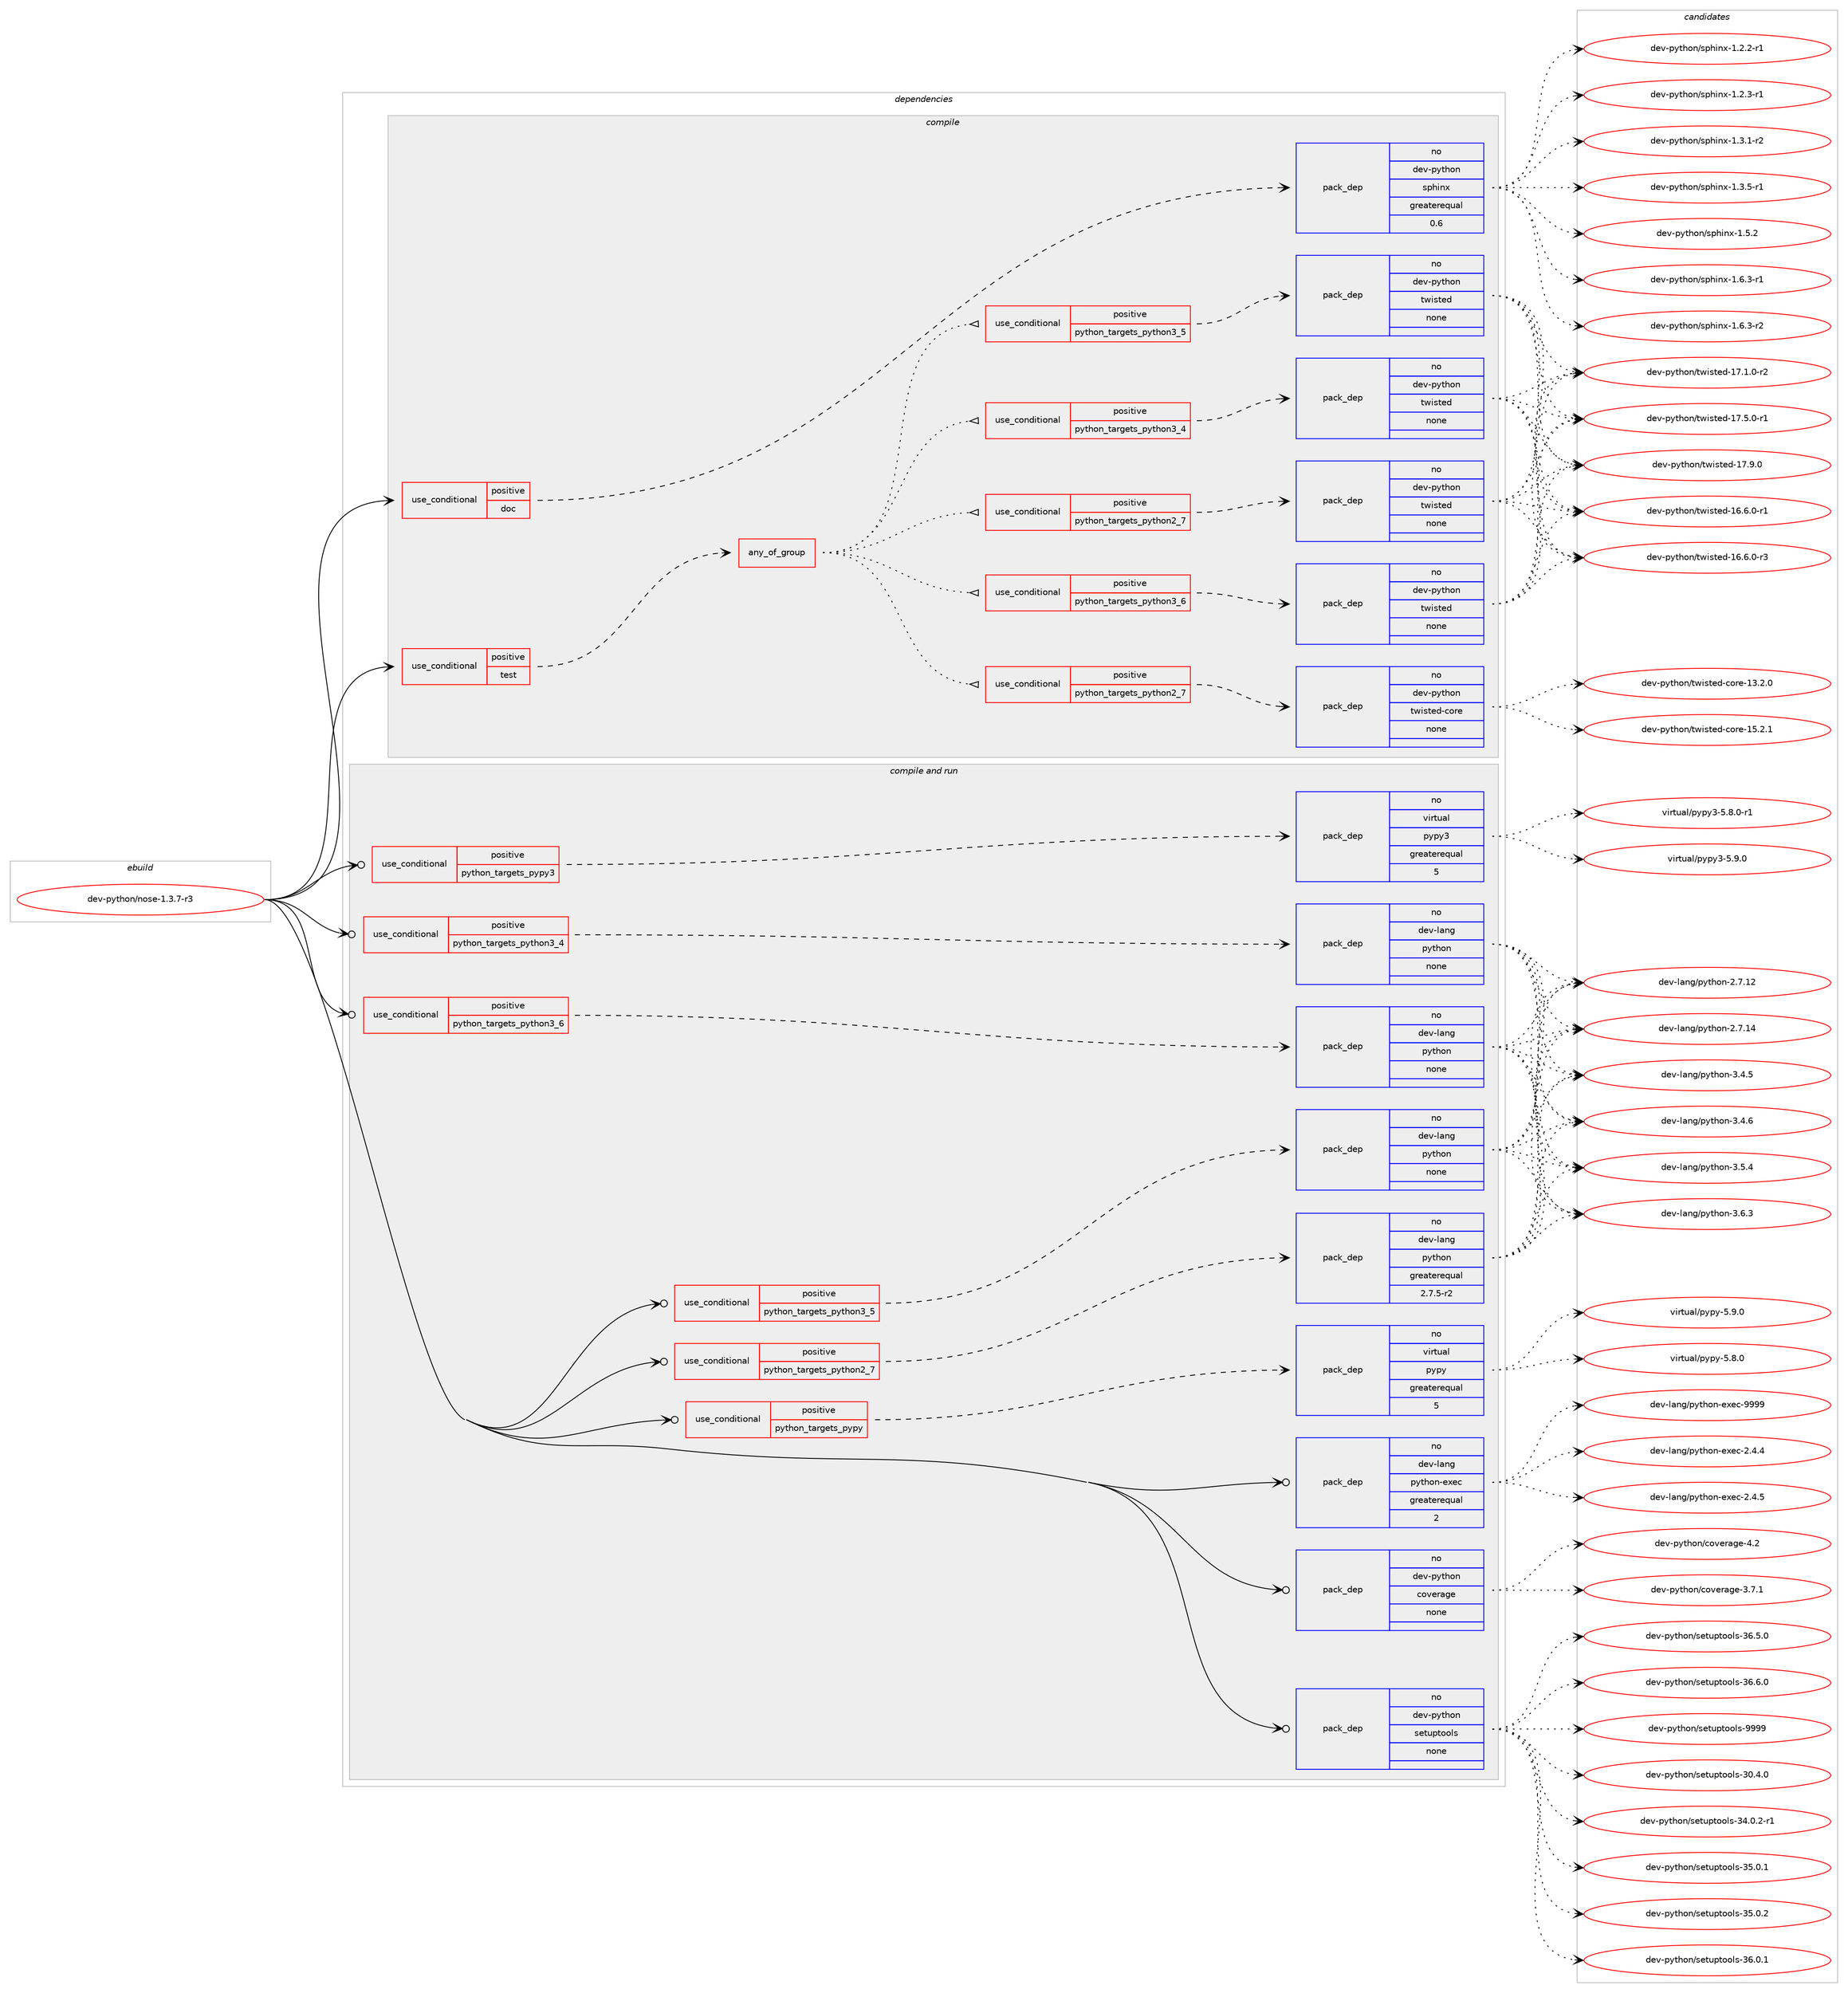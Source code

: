 digraph prolog {

# *************
# Graph options
# *************

newrank=true;
concentrate=true;
compound=true;
graph [rankdir=LR,fontname=Helvetica,fontsize=10,ranksep=1.5];#, ranksep=2.5, nodesep=0.2];
edge  [arrowhead=vee];
node  [fontname=Helvetica,fontsize=10];

# **********
# The ebuild
# **********

subgraph cluster_leftcol {
color=gray;
rank=same;
label=<<i>ebuild</i>>;
id [label="dev-python/nose-1.3.7-r3", color=red, width=4, href="../dev-python/nose-1.3.7-r3.svg"];
}

# ****************
# The dependencies
# ****************

subgraph cluster_midcol {
color=gray;
label=<<i>dependencies</i>>;
subgraph cluster_compile {
fillcolor="#eeeeee";
style=filled;
label=<<i>compile</i>>;
subgraph cond36101 {
dependency168156 [label=<<TABLE BORDER="0" CELLBORDER="1" CELLSPACING="0" CELLPADDING="4"><TR><TD ROWSPAN="3" CELLPADDING="10">use_conditional</TD></TR><TR><TD>positive</TD></TR><TR><TD>doc</TD></TR></TABLE>>, shape=none, color=red];
subgraph pack128196 {
dependency168157 [label=<<TABLE BORDER="0" CELLBORDER="1" CELLSPACING="0" CELLPADDING="4" WIDTH="220"><TR><TD ROWSPAN="6" CELLPADDING="30">pack_dep</TD></TR><TR><TD WIDTH="110">no</TD></TR><TR><TD>dev-python</TD></TR><TR><TD>sphinx</TD></TR><TR><TD>greaterequal</TD></TR><TR><TD>0.6</TD></TR></TABLE>>, shape=none, color=blue];
}
dependency168156:e -> dependency168157:w [weight=20,style="dashed",arrowhead="vee"];
}
id:e -> dependency168156:w [weight=20,style="solid",arrowhead="vee"];
subgraph cond36102 {
dependency168158 [label=<<TABLE BORDER="0" CELLBORDER="1" CELLSPACING="0" CELLPADDING="4"><TR><TD ROWSPAN="3" CELLPADDING="10">use_conditional</TD></TR><TR><TD>positive</TD></TR><TR><TD>test</TD></TR></TABLE>>, shape=none, color=red];
subgraph any3814 {
dependency168159 [label=<<TABLE BORDER="0" CELLBORDER="1" CELLSPACING="0" CELLPADDING="4"><TR><TD CELLPADDING="10">any_of_group</TD></TR></TABLE>>, shape=none, color=red];subgraph cond36103 {
dependency168160 [label=<<TABLE BORDER="0" CELLBORDER="1" CELLSPACING="0" CELLPADDING="4"><TR><TD ROWSPAN="3" CELLPADDING="10">use_conditional</TD></TR><TR><TD>positive</TD></TR><TR><TD>python_targets_python2_7</TD></TR></TABLE>>, shape=none, color=red];
subgraph pack128197 {
dependency168161 [label=<<TABLE BORDER="0" CELLBORDER="1" CELLSPACING="0" CELLPADDING="4" WIDTH="220"><TR><TD ROWSPAN="6" CELLPADDING="30">pack_dep</TD></TR><TR><TD WIDTH="110">no</TD></TR><TR><TD>dev-python</TD></TR><TR><TD>twisted</TD></TR><TR><TD>none</TD></TR><TR><TD></TD></TR></TABLE>>, shape=none, color=blue];
}
dependency168160:e -> dependency168161:w [weight=20,style="dashed",arrowhead="vee"];
}
dependency168159:e -> dependency168160:w [weight=20,style="dotted",arrowhead="oinv"];
subgraph cond36104 {
dependency168162 [label=<<TABLE BORDER="0" CELLBORDER="1" CELLSPACING="0" CELLPADDING="4"><TR><TD ROWSPAN="3" CELLPADDING="10">use_conditional</TD></TR><TR><TD>positive</TD></TR><TR><TD>python_targets_python3_4</TD></TR></TABLE>>, shape=none, color=red];
subgraph pack128198 {
dependency168163 [label=<<TABLE BORDER="0" CELLBORDER="1" CELLSPACING="0" CELLPADDING="4" WIDTH="220"><TR><TD ROWSPAN="6" CELLPADDING="30">pack_dep</TD></TR><TR><TD WIDTH="110">no</TD></TR><TR><TD>dev-python</TD></TR><TR><TD>twisted</TD></TR><TR><TD>none</TD></TR><TR><TD></TD></TR></TABLE>>, shape=none, color=blue];
}
dependency168162:e -> dependency168163:w [weight=20,style="dashed",arrowhead="vee"];
}
dependency168159:e -> dependency168162:w [weight=20,style="dotted",arrowhead="oinv"];
subgraph cond36105 {
dependency168164 [label=<<TABLE BORDER="0" CELLBORDER="1" CELLSPACING="0" CELLPADDING="4"><TR><TD ROWSPAN="3" CELLPADDING="10">use_conditional</TD></TR><TR><TD>positive</TD></TR><TR><TD>python_targets_python3_5</TD></TR></TABLE>>, shape=none, color=red];
subgraph pack128199 {
dependency168165 [label=<<TABLE BORDER="0" CELLBORDER="1" CELLSPACING="0" CELLPADDING="4" WIDTH="220"><TR><TD ROWSPAN="6" CELLPADDING="30">pack_dep</TD></TR><TR><TD WIDTH="110">no</TD></TR><TR><TD>dev-python</TD></TR><TR><TD>twisted</TD></TR><TR><TD>none</TD></TR><TR><TD></TD></TR></TABLE>>, shape=none, color=blue];
}
dependency168164:e -> dependency168165:w [weight=20,style="dashed",arrowhead="vee"];
}
dependency168159:e -> dependency168164:w [weight=20,style="dotted",arrowhead="oinv"];
subgraph cond36106 {
dependency168166 [label=<<TABLE BORDER="0" CELLBORDER="1" CELLSPACING="0" CELLPADDING="4"><TR><TD ROWSPAN="3" CELLPADDING="10">use_conditional</TD></TR><TR><TD>positive</TD></TR><TR><TD>python_targets_python3_6</TD></TR></TABLE>>, shape=none, color=red];
subgraph pack128200 {
dependency168167 [label=<<TABLE BORDER="0" CELLBORDER="1" CELLSPACING="0" CELLPADDING="4" WIDTH="220"><TR><TD ROWSPAN="6" CELLPADDING="30">pack_dep</TD></TR><TR><TD WIDTH="110">no</TD></TR><TR><TD>dev-python</TD></TR><TR><TD>twisted</TD></TR><TR><TD>none</TD></TR><TR><TD></TD></TR></TABLE>>, shape=none, color=blue];
}
dependency168166:e -> dependency168167:w [weight=20,style="dashed",arrowhead="vee"];
}
dependency168159:e -> dependency168166:w [weight=20,style="dotted",arrowhead="oinv"];
subgraph cond36107 {
dependency168168 [label=<<TABLE BORDER="0" CELLBORDER="1" CELLSPACING="0" CELLPADDING="4"><TR><TD ROWSPAN="3" CELLPADDING="10">use_conditional</TD></TR><TR><TD>positive</TD></TR><TR><TD>python_targets_python2_7</TD></TR></TABLE>>, shape=none, color=red];
subgraph pack128201 {
dependency168169 [label=<<TABLE BORDER="0" CELLBORDER="1" CELLSPACING="0" CELLPADDING="4" WIDTH="220"><TR><TD ROWSPAN="6" CELLPADDING="30">pack_dep</TD></TR><TR><TD WIDTH="110">no</TD></TR><TR><TD>dev-python</TD></TR><TR><TD>twisted-core</TD></TR><TR><TD>none</TD></TR><TR><TD></TD></TR></TABLE>>, shape=none, color=blue];
}
dependency168168:e -> dependency168169:w [weight=20,style="dashed",arrowhead="vee"];
}
dependency168159:e -> dependency168168:w [weight=20,style="dotted",arrowhead="oinv"];
}
dependency168158:e -> dependency168159:w [weight=20,style="dashed",arrowhead="vee"];
}
id:e -> dependency168158:w [weight=20,style="solid",arrowhead="vee"];
}
subgraph cluster_compileandrun {
fillcolor="#eeeeee";
style=filled;
label=<<i>compile and run</i>>;
subgraph cond36108 {
dependency168170 [label=<<TABLE BORDER="0" CELLBORDER="1" CELLSPACING="0" CELLPADDING="4"><TR><TD ROWSPAN="3" CELLPADDING="10">use_conditional</TD></TR><TR><TD>positive</TD></TR><TR><TD>python_targets_pypy</TD></TR></TABLE>>, shape=none, color=red];
subgraph pack128202 {
dependency168171 [label=<<TABLE BORDER="0" CELLBORDER="1" CELLSPACING="0" CELLPADDING="4" WIDTH="220"><TR><TD ROWSPAN="6" CELLPADDING="30">pack_dep</TD></TR><TR><TD WIDTH="110">no</TD></TR><TR><TD>virtual</TD></TR><TR><TD>pypy</TD></TR><TR><TD>greaterequal</TD></TR><TR><TD>5</TD></TR></TABLE>>, shape=none, color=blue];
}
dependency168170:e -> dependency168171:w [weight=20,style="dashed",arrowhead="vee"];
}
id:e -> dependency168170:w [weight=20,style="solid",arrowhead="odotvee"];
subgraph cond36109 {
dependency168172 [label=<<TABLE BORDER="0" CELLBORDER="1" CELLSPACING="0" CELLPADDING="4"><TR><TD ROWSPAN="3" CELLPADDING="10">use_conditional</TD></TR><TR><TD>positive</TD></TR><TR><TD>python_targets_pypy3</TD></TR></TABLE>>, shape=none, color=red];
subgraph pack128203 {
dependency168173 [label=<<TABLE BORDER="0" CELLBORDER="1" CELLSPACING="0" CELLPADDING="4" WIDTH="220"><TR><TD ROWSPAN="6" CELLPADDING="30">pack_dep</TD></TR><TR><TD WIDTH="110">no</TD></TR><TR><TD>virtual</TD></TR><TR><TD>pypy3</TD></TR><TR><TD>greaterequal</TD></TR><TR><TD>5</TD></TR></TABLE>>, shape=none, color=blue];
}
dependency168172:e -> dependency168173:w [weight=20,style="dashed",arrowhead="vee"];
}
id:e -> dependency168172:w [weight=20,style="solid",arrowhead="odotvee"];
subgraph cond36110 {
dependency168174 [label=<<TABLE BORDER="0" CELLBORDER="1" CELLSPACING="0" CELLPADDING="4"><TR><TD ROWSPAN="3" CELLPADDING="10">use_conditional</TD></TR><TR><TD>positive</TD></TR><TR><TD>python_targets_python2_7</TD></TR></TABLE>>, shape=none, color=red];
subgraph pack128204 {
dependency168175 [label=<<TABLE BORDER="0" CELLBORDER="1" CELLSPACING="0" CELLPADDING="4" WIDTH="220"><TR><TD ROWSPAN="6" CELLPADDING="30">pack_dep</TD></TR><TR><TD WIDTH="110">no</TD></TR><TR><TD>dev-lang</TD></TR><TR><TD>python</TD></TR><TR><TD>greaterequal</TD></TR><TR><TD>2.7.5-r2</TD></TR></TABLE>>, shape=none, color=blue];
}
dependency168174:e -> dependency168175:w [weight=20,style="dashed",arrowhead="vee"];
}
id:e -> dependency168174:w [weight=20,style="solid",arrowhead="odotvee"];
subgraph cond36111 {
dependency168176 [label=<<TABLE BORDER="0" CELLBORDER="1" CELLSPACING="0" CELLPADDING="4"><TR><TD ROWSPAN="3" CELLPADDING="10">use_conditional</TD></TR><TR><TD>positive</TD></TR><TR><TD>python_targets_python3_4</TD></TR></TABLE>>, shape=none, color=red];
subgraph pack128205 {
dependency168177 [label=<<TABLE BORDER="0" CELLBORDER="1" CELLSPACING="0" CELLPADDING="4" WIDTH="220"><TR><TD ROWSPAN="6" CELLPADDING="30">pack_dep</TD></TR><TR><TD WIDTH="110">no</TD></TR><TR><TD>dev-lang</TD></TR><TR><TD>python</TD></TR><TR><TD>none</TD></TR><TR><TD></TD></TR></TABLE>>, shape=none, color=blue];
}
dependency168176:e -> dependency168177:w [weight=20,style="dashed",arrowhead="vee"];
}
id:e -> dependency168176:w [weight=20,style="solid",arrowhead="odotvee"];
subgraph cond36112 {
dependency168178 [label=<<TABLE BORDER="0" CELLBORDER="1" CELLSPACING="0" CELLPADDING="4"><TR><TD ROWSPAN="3" CELLPADDING="10">use_conditional</TD></TR><TR><TD>positive</TD></TR><TR><TD>python_targets_python3_5</TD></TR></TABLE>>, shape=none, color=red];
subgraph pack128206 {
dependency168179 [label=<<TABLE BORDER="0" CELLBORDER="1" CELLSPACING="0" CELLPADDING="4" WIDTH="220"><TR><TD ROWSPAN="6" CELLPADDING="30">pack_dep</TD></TR><TR><TD WIDTH="110">no</TD></TR><TR><TD>dev-lang</TD></TR><TR><TD>python</TD></TR><TR><TD>none</TD></TR><TR><TD></TD></TR></TABLE>>, shape=none, color=blue];
}
dependency168178:e -> dependency168179:w [weight=20,style="dashed",arrowhead="vee"];
}
id:e -> dependency168178:w [weight=20,style="solid",arrowhead="odotvee"];
subgraph cond36113 {
dependency168180 [label=<<TABLE BORDER="0" CELLBORDER="1" CELLSPACING="0" CELLPADDING="4"><TR><TD ROWSPAN="3" CELLPADDING="10">use_conditional</TD></TR><TR><TD>positive</TD></TR><TR><TD>python_targets_python3_6</TD></TR></TABLE>>, shape=none, color=red];
subgraph pack128207 {
dependency168181 [label=<<TABLE BORDER="0" CELLBORDER="1" CELLSPACING="0" CELLPADDING="4" WIDTH="220"><TR><TD ROWSPAN="6" CELLPADDING="30">pack_dep</TD></TR><TR><TD WIDTH="110">no</TD></TR><TR><TD>dev-lang</TD></TR><TR><TD>python</TD></TR><TR><TD>none</TD></TR><TR><TD></TD></TR></TABLE>>, shape=none, color=blue];
}
dependency168180:e -> dependency168181:w [weight=20,style="dashed",arrowhead="vee"];
}
id:e -> dependency168180:w [weight=20,style="solid",arrowhead="odotvee"];
subgraph pack128208 {
dependency168182 [label=<<TABLE BORDER="0" CELLBORDER="1" CELLSPACING="0" CELLPADDING="4" WIDTH="220"><TR><TD ROWSPAN="6" CELLPADDING="30">pack_dep</TD></TR><TR><TD WIDTH="110">no</TD></TR><TR><TD>dev-lang</TD></TR><TR><TD>python-exec</TD></TR><TR><TD>greaterequal</TD></TR><TR><TD>2</TD></TR></TABLE>>, shape=none, color=blue];
}
id:e -> dependency168182:w [weight=20,style="solid",arrowhead="odotvee"];
subgraph pack128209 {
dependency168183 [label=<<TABLE BORDER="0" CELLBORDER="1" CELLSPACING="0" CELLPADDING="4" WIDTH="220"><TR><TD ROWSPAN="6" CELLPADDING="30">pack_dep</TD></TR><TR><TD WIDTH="110">no</TD></TR><TR><TD>dev-python</TD></TR><TR><TD>coverage</TD></TR><TR><TD>none</TD></TR><TR><TD></TD></TR></TABLE>>, shape=none, color=blue];
}
id:e -> dependency168183:w [weight=20,style="solid",arrowhead="odotvee"];
subgraph pack128210 {
dependency168184 [label=<<TABLE BORDER="0" CELLBORDER="1" CELLSPACING="0" CELLPADDING="4" WIDTH="220"><TR><TD ROWSPAN="6" CELLPADDING="30">pack_dep</TD></TR><TR><TD WIDTH="110">no</TD></TR><TR><TD>dev-python</TD></TR><TR><TD>setuptools</TD></TR><TR><TD>none</TD></TR><TR><TD></TD></TR></TABLE>>, shape=none, color=blue];
}
id:e -> dependency168184:w [weight=20,style="solid",arrowhead="odotvee"];
}
subgraph cluster_run {
fillcolor="#eeeeee";
style=filled;
label=<<i>run</i>>;
}
}

# **************
# The candidates
# **************

subgraph cluster_choices {
rank=same;
color=gray;
label=<<i>candidates</i>>;

subgraph choice128196 {
color=black;
nodesep=1;
choice10010111845112121116104111110471151121041051101204549465046504511449 [label="dev-python/sphinx-1.2.2-r1", color=red, width=4,href="../dev-python/sphinx-1.2.2-r1.svg"];
choice10010111845112121116104111110471151121041051101204549465046514511449 [label="dev-python/sphinx-1.2.3-r1", color=red, width=4,href="../dev-python/sphinx-1.2.3-r1.svg"];
choice10010111845112121116104111110471151121041051101204549465146494511450 [label="dev-python/sphinx-1.3.1-r2", color=red, width=4,href="../dev-python/sphinx-1.3.1-r2.svg"];
choice10010111845112121116104111110471151121041051101204549465146534511449 [label="dev-python/sphinx-1.3.5-r1", color=red, width=4,href="../dev-python/sphinx-1.3.5-r1.svg"];
choice1001011184511212111610411111047115112104105110120454946534650 [label="dev-python/sphinx-1.5.2", color=red, width=4,href="../dev-python/sphinx-1.5.2.svg"];
choice10010111845112121116104111110471151121041051101204549465446514511449 [label="dev-python/sphinx-1.6.3-r1", color=red, width=4,href="../dev-python/sphinx-1.6.3-r1.svg"];
choice10010111845112121116104111110471151121041051101204549465446514511450 [label="dev-python/sphinx-1.6.3-r2", color=red, width=4,href="../dev-python/sphinx-1.6.3-r2.svg"];
dependency168157:e -> choice10010111845112121116104111110471151121041051101204549465046504511449:w [style=dotted,weight="100"];
dependency168157:e -> choice10010111845112121116104111110471151121041051101204549465046514511449:w [style=dotted,weight="100"];
dependency168157:e -> choice10010111845112121116104111110471151121041051101204549465146494511450:w [style=dotted,weight="100"];
dependency168157:e -> choice10010111845112121116104111110471151121041051101204549465146534511449:w [style=dotted,weight="100"];
dependency168157:e -> choice1001011184511212111610411111047115112104105110120454946534650:w [style=dotted,weight="100"];
dependency168157:e -> choice10010111845112121116104111110471151121041051101204549465446514511449:w [style=dotted,weight="100"];
dependency168157:e -> choice10010111845112121116104111110471151121041051101204549465446514511450:w [style=dotted,weight="100"];
}
subgraph choice128197 {
color=black;
nodesep=1;
choice1001011184511212111610411111047116119105115116101100454954465446484511449 [label="dev-python/twisted-16.6.0-r1", color=red, width=4,href="../dev-python/twisted-16.6.0-r1.svg"];
choice1001011184511212111610411111047116119105115116101100454954465446484511451 [label="dev-python/twisted-16.6.0-r3", color=red, width=4,href="../dev-python/twisted-16.6.0-r3.svg"];
choice1001011184511212111610411111047116119105115116101100454955464946484511450 [label="dev-python/twisted-17.1.0-r2", color=red, width=4,href="../dev-python/twisted-17.1.0-r2.svg"];
choice1001011184511212111610411111047116119105115116101100454955465346484511449 [label="dev-python/twisted-17.5.0-r1", color=red, width=4,href="../dev-python/twisted-17.5.0-r1.svg"];
choice100101118451121211161041111104711611910511511610110045495546574648 [label="dev-python/twisted-17.9.0", color=red, width=4,href="../dev-python/twisted-17.9.0.svg"];
dependency168161:e -> choice1001011184511212111610411111047116119105115116101100454954465446484511449:w [style=dotted,weight="100"];
dependency168161:e -> choice1001011184511212111610411111047116119105115116101100454954465446484511451:w [style=dotted,weight="100"];
dependency168161:e -> choice1001011184511212111610411111047116119105115116101100454955464946484511450:w [style=dotted,weight="100"];
dependency168161:e -> choice1001011184511212111610411111047116119105115116101100454955465346484511449:w [style=dotted,weight="100"];
dependency168161:e -> choice100101118451121211161041111104711611910511511610110045495546574648:w [style=dotted,weight="100"];
}
subgraph choice128198 {
color=black;
nodesep=1;
choice1001011184511212111610411111047116119105115116101100454954465446484511449 [label="dev-python/twisted-16.6.0-r1", color=red, width=4,href="../dev-python/twisted-16.6.0-r1.svg"];
choice1001011184511212111610411111047116119105115116101100454954465446484511451 [label="dev-python/twisted-16.6.0-r3", color=red, width=4,href="../dev-python/twisted-16.6.0-r3.svg"];
choice1001011184511212111610411111047116119105115116101100454955464946484511450 [label="dev-python/twisted-17.1.0-r2", color=red, width=4,href="../dev-python/twisted-17.1.0-r2.svg"];
choice1001011184511212111610411111047116119105115116101100454955465346484511449 [label="dev-python/twisted-17.5.0-r1", color=red, width=4,href="../dev-python/twisted-17.5.0-r1.svg"];
choice100101118451121211161041111104711611910511511610110045495546574648 [label="dev-python/twisted-17.9.0", color=red, width=4,href="../dev-python/twisted-17.9.0.svg"];
dependency168163:e -> choice1001011184511212111610411111047116119105115116101100454954465446484511449:w [style=dotted,weight="100"];
dependency168163:e -> choice1001011184511212111610411111047116119105115116101100454954465446484511451:w [style=dotted,weight="100"];
dependency168163:e -> choice1001011184511212111610411111047116119105115116101100454955464946484511450:w [style=dotted,weight="100"];
dependency168163:e -> choice1001011184511212111610411111047116119105115116101100454955465346484511449:w [style=dotted,weight="100"];
dependency168163:e -> choice100101118451121211161041111104711611910511511610110045495546574648:w [style=dotted,weight="100"];
}
subgraph choice128199 {
color=black;
nodesep=1;
choice1001011184511212111610411111047116119105115116101100454954465446484511449 [label="dev-python/twisted-16.6.0-r1", color=red, width=4,href="../dev-python/twisted-16.6.0-r1.svg"];
choice1001011184511212111610411111047116119105115116101100454954465446484511451 [label="dev-python/twisted-16.6.0-r3", color=red, width=4,href="../dev-python/twisted-16.6.0-r3.svg"];
choice1001011184511212111610411111047116119105115116101100454955464946484511450 [label="dev-python/twisted-17.1.0-r2", color=red, width=4,href="../dev-python/twisted-17.1.0-r2.svg"];
choice1001011184511212111610411111047116119105115116101100454955465346484511449 [label="dev-python/twisted-17.5.0-r1", color=red, width=4,href="../dev-python/twisted-17.5.0-r1.svg"];
choice100101118451121211161041111104711611910511511610110045495546574648 [label="dev-python/twisted-17.9.0", color=red, width=4,href="../dev-python/twisted-17.9.0.svg"];
dependency168165:e -> choice1001011184511212111610411111047116119105115116101100454954465446484511449:w [style=dotted,weight="100"];
dependency168165:e -> choice1001011184511212111610411111047116119105115116101100454954465446484511451:w [style=dotted,weight="100"];
dependency168165:e -> choice1001011184511212111610411111047116119105115116101100454955464946484511450:w [style=dotted,weight="100"];
dependency168165:e -> choice1001011184511212111610411111047116119105115116101100454955465346484511449:w [style=dotted,weight="100"];
dependency168165:e -> choice100101118451121211161041111104711611910511511610110045495546574648:w [style=dotted,weight="100"];
}
subgraph choice128200 {
color=black;
nodesep=1;
choice1001011184511212111610411111047116119105115116101100454954465446484511449 [label="dev-python/twisted-16.6.0-r1", color=red, width=4,href="../dev-python/twisted-16.6.0-r1.svg"];
choice1001011184511212111610411111047116119105115116101100454954465446484511451 [label="dev-python/twisted-16.6.0-r3", color=red, width=4,href="../dev-python/twisted-16.6.0-r3.svg"];
choice1001011184511212111610411111047116119105115116101100454955464946484511450 [label="dev-python/twisted-17.1.0-r2", color=red, width=4,href="../dev-python/twisted-17.1.0-r2.svg"];
choice1001011184511212111610411111047116119105115116101100454955465346484511449 [label="dev-python/twisted-17.5.0-r1", color=red, width=4,href="../dev-python/twisted-17.5.0-r1.svg"];
choice100101118451121211161041111104711611910511511610110045495546574648 [label="dev-python/twisted-17.9.0", color=red, width=4,href="../dev-python/twisted-17.9.0.svg"];
dependency168167:e -> choice1001011184511212111610411111047116119105115116101100454954465446484511449:w [style=dotted,weight="100"];
dependency168167:e -> choice1001011184511212111610411111047116119105115116101100454954465446484511451:w [style=dotted,weight="100"];
dependency168167:e -> choice1001011184511212111610411111047116119105115116101100454955464946484511450:w [style=dotted,weight="100"];
dependency168167:e -> choice1001011184511212111610411111047116119105115116101100454955465346484511449:w [style=dotted,weight="100"];
dependency168167:e -> choice100101118451121211161041111104711611910511511610110045495546574648:w [style=dotted,weight="100"];
}
subgraph choice128201 {
color=black;
nodesep=1;
choice1001011184511212111610411111047116119105115116101100459911111410145495146504648 [label="dev-python/twisted-core-13.2.0", color=red, width=4,href="../dev-python/twisted-core-13.2.0.svg"];
choice1001011184511212111610411111047116119105115116101100459911111410145495346504649 [label="dev-python/twisted-core-15.2.1", color=red, width=4,href="../dev-python/twisted-core-15.2.1.svg"];
dependency168169:e -> choice1001011184511212111610411111047116119105115116101100459911111410145495146504648:w [style=dotted,weight="100"];
dependency168169:e -> choice1001011184511212111610411111047116119105115116101100459911111410145495346504649:w [style=dotted,weight="100"];
}
subgraph choice128202 {
color=black;
nodesep=1;
choice1181051141161179710847112121112121455346564648 [label="virtual/pypy-5.8.0", color=red, width=4,href="../virtual/pypy-5.8.0.svg"];
choice1181051141161179710847112121112121455346574648 [label="virtual/pypy-5.9.0", color=red, width=4,href="../virtual/pypy-5.9.0.svg"];
dependency168171:e -> choice1181051141161179710847112121112121455346564648:w [style=dotted,weight="100"];
dependency168171:e -> choice1181051141161179710847112121112121455346574648:w [style=dotted,weight="100"];
}
subgraph choice128203 {
color=black;
nodesep=1;
choice1181051141161179710847112121112121514553465646484511449 [label="virtual/pypy3-5.8.0-r1", color=red, width=4,href="../virtual/pypy3-5.8.0-r1.svg"];
choice118105114116117971084711212111212151455346574648 [label="virtual/pypy3-5.9.0", color=red, width=4,href="../virtual/pypy3-5.9.0.svg"];
dependency168173:e -> choice1181051141161179710847112121112121514553465646484511449:w [style=dotted,weight="100"];
dependency168173:e -> choice118105114116117971084711212111212151455346574648:w [style=dotted,weight="100"];
}
subgraph choice128204 {
color=black;
nodesep=1;
choice10010111845108971101034711212111610411111045504655464950 [label="dev-lang/python-2.7.12", color=red, width=4,href="../dev-lang/python-2.7.12.svg"];
choice10010111845108971101034711212111610411111045504655464952 [label="dev-lang/python-2.7.14", color=red, width=4,href="../dev-lang/python-2.7.14.svg"];
choice100101118451089711010347112121116104111110455146524653 [label="dev-lang/python-3.4.5", color=red, width=4,href="../dev-lang/python-3.4.5.svg"];
choice100101118451089711010347112121116104111110455146524654 [label="dev-lang/python-3.4.6", color=red, width=4,href="../dev-lang/python-3.4.6.svg"];
choice100101118451089711010347112121116104111110455146534652 [label="dev-lang/python-3.5.4", color=red, width=4,href="../dev-lang/python-3.5.4.svg"];
choice100101118451089711010347112121116104111110455146544651 [label="dev-lang/python-3.6.3", color=red, width=4,href="../dev-lang/python-3.6.3.svg"];
dependency168175:e -> choice10010111845108971101034711212111610411111045504655464950:w [style=dotted,weight="100"];
dependency168175:e -> choice10010111845108971101034711212111610411111045504655464952:w [style=dotted,weight="100"];
dependency168175:e -> choice100101118451089711010347112121116104111110455146524653:w [style=dotted,weight="100"];
dependency168175:e -> choice100101118451089711010347112121116104111110455146524654:w [style=dotted,weight="100"];
dependency168175:e -> choice100101118451089711010347112121116104111110455146534652:w [style=dotted,weight="100"];
dependency168175:e -> choice100101118451089711010347112121116104111110455146544651:w [style=dotted,weight="100"];
}
subgraph choice128205 {
color=black;
nodesep=1;
choice10010111845108971101034711212111610411111045504655464950 [label="dev-lang/python-2.7.12", color=red, width=4,href="../dev-lang/python-2.7.12.svg"];
choice10010111845108971101034711212111610411111045504655464952 [label="dev-lang/python-2.7.14", color=red, width=4,href="../dev-lang/python-2.7.14.svg"];
choice100101118451089711010347112121116104111110455146524653 [label="dev-lang/python-3.4.5", color=red, width=4,href="../dev-lang/python-3.4.5.svg"];
choice100101118451089711010347112121116104111110455146524654 [label="dev-lang/python-3.4.6", color=red, width=4,href="../dev-lang/python-3.4.6.svg"];
choice100101118451089711010347112121116104111110455146534652 [label="dev-lang/python-3.5.4", color=red, width=4,href="../dev-lang/python-3.5.4.svg"];
choice100101118451089711010347112121116104111110455146544651 [label="dev-lang/python-3.6.3", color=red, width=4,href="../dev-lang/python-3.6.3.svg"];
dependency168177:e -> choice10010111845108971101034711212111610411111045504655464950:w [style=dotted,weight="100"];
dependency168177:e -> choice10010111845108971101034711212111610411111045504655464952:w [style=dotted,weight="100"];
dependency168177:e -> choice100101118451089711010347112121116104111110455146524653:w [style=dotted,weight="100"];
dependency168177:e -> choice100101118451089711010347112121116104111110455146524654:w [style=dotted,weight="100"];
dependency168177:e -> choice100101118451089711010347112121116104111110455146534652:w [style=dotted,weight="100"];
dependency168177:e -> choice100101118451089711010347112121116104111110455146544651:w [style=dotted,weight="100"];
}
subgraph choice128206 {
color=black;
nodesep=1;
choice10010111845108971101034711212111610411111045504655464950 [label="dev-lang/python-2.7.12", color=red, width=4,href="../dev-lang/python-2.7.12.svg"];
choice10010111845108971101034711212111610411111045504655464952 [label="dev-lang/python-2.7.14", color=red, width=4,href="../dev-lang/python-2.7.14.svg"];
choice100101118451089711010347112121116104111110455146524653 [label="dev-lang/python-3.4.5", color=red, width=4,href="../dev-lang/python-3.4.5.svg"];
choice100101118451089711010347112121116104111110455146524654 [label="dev-lang/python-3.4.6", color=red, width=4,href="../dev-lang/python-3.4.6.svg"];
choice100101118451089711010347112121116104111110455146534652 [label="dev-lang/python-3.5.4", color=red, width=4,href="../dev-lang/python-3.5.4.svg"];
choice100101118451089711010347112121116104111110455146544651 [label="dev-lang/python-3.6.3", color=red, width=4,href="../dev-lang/python-3.6.3.svg"];
dependency168179:e -> choice10010111845108971101034711212111610411111045504655464950:w [style=dotted,weight="100"];
dependency168179:e -> choice10010111845108971101034711212111610411111045504655464952:w [style=dotted,weight="100"];
dependency168179:e -> choice100101118451089711010347112121116104111110455146524653:w [style=dotted,weight="100"];
dependency168179:e -> choice100101118451089711010347112121116104111110455146524654:w [style=dotted,weight="100"];
dependency168179:e -> choice100101118451089711010347112121116104111110455146534652:w [style=dotted,weight="100"];
dependency168179:e -> choice100101118451089711010347112121116104111110455146544651:w [style=dotted,weight="100"];
}
subgraph choice128207 {
color=black;
nodesep=1;
choice10010111845108971101034711212111610411111045504655464950 [label="dev-lang/python-2.7.12", color=red, width=4,href="../dev-lang/python-2.7.12.svg"];
choice10010111845108971101034711212111610411111045504655464952 [label="dev-lang/python-2.7.14", color=red, width=4,href="../dev-lang/python-2.7.14.svg"];
choice100101118451089711010347112121116104111110455146524653 [label="dev-lang/python-3.4.5", color=red, width=4,href="../dev-lang/python-3.4.5.svg"];
choice100101118451089711010347112121116104111110455146524654 [label="dev-lang/python-3.4.6", color=red, width=4,href="../dev-lang/python-3.4.6.svg"];
choice100101118451089711010347112121116104111110455146534652 [label="dev-lang/python-3.5.4", color=red, width=4,href="../dev-lang/python-3.5.4.svg"];
choice100101118451089711010347112121116104111110455146544651 [label="dev-lang/python-3.6.3", color=red, width=4,href="../dev-lang/python-3.6.3.svg"];
dependency168181:e -> choice10010111845108971101034711212111610411111045504655464950:w [style=dotted,weight="100"];
dependency168181:e -> choice10010111845108971101034711212111610411111045504655464952:w [style=dotted,weight="100"];
dependency168181:e -> choice100101118451089711010347112121116104111110455146524653:w [style=dotted,weight="100"];
dependency168181:e -> choice100101118451089711010347112121116104111110455146524654:w [style=dotted,weight="100"];
dependency168181:e -> choice100101118451089711010347112121116104111110455146534652:w [style=dotted,weight="100"];
dependency168181:e -> choice100101118451089711010347112121116104111110455146544651:w [style=dotted,weight="100"];
}
subgraph choice128208 {
color=black;
nodesep=1;
choice1001011184510897110103471121211161041111104510112010199455046524652 [label="dev-lang/python-exec-2.4.4", color=red, width=4,href="../dev-lang/python-exec-2.4.4.svg"];
choice1001011184510897110103471121211161041111104510112010199455046524653 [label="dev-lang/python-exec-2.4.5", color=red, width=4,href="../dev-lang/python-exec-2.4.5.svg"];
choice10010111845108971101034711212111610411111045101120101994557575757 [label="dev-lang/python-exec-9999", color=red, width=4,href="../dev-lang/python-exec-9999.svg"];
dependency168182:e -> choice1001011184510897110103471121211161041111104510112010199455046524652:w [style=dotted,weight="100"];
dependency168182:e -> choice1001011184510897110103471121211161041111104510112010199455046524653:w [style=dotted,weight="100"];
dependency168182:e -> choice10010111845108971101034711212111610411111045101120101994557575757:w [style=dotted,weight="100"];
}
subgraph choice128209 {
color=black;
nodesep=1;
choice10010111845112121116104111110479911111810111497103101455146554649 [label="dev-python/coverage-3.7.1", color=red, width=4,href="../dev-python/coverage-3.7.1.svg"];
choice1001011184511212111610411111047991111181011149710310145524650 [label="dev-python/coverage-4.2", color=red, width=4,href="../dev-python/coverage-4.2.svg"];
dependency168183:e -> choice10010111845112121116104111110479911111810111497103101455146554649:w [style=dotted,weight="100"];
dependency168183:e -> choice1001011184511212111610411111047991111181011149710310145524650:w [style=dotted,weight="100"];
}
subgraph choice128210 {
color=black;
nodesep=1;
choice100101118451121211161041111104711510111611711211611111110811545514846524648 [label="dev-python/setuptools-30.4.0", color=red, width=4,href="../dev-python/setuptools-30.4.0.svg"];
choice1001011184511212111610411111047115101116117112116111111108115455152464846504511449 [label="dev-python/setuptools-34.0.2-r1", color=red, width=4,href="../dev-python/setuptools-34.0.2-r1.svg"];
choice100101118451121211161041111104711510111611711211611111110811545515346484649 [label="dev-python/setuptools-35.0.1", color=red, width=4,href="../dev-python/setuptools-35.0.1.svg"];
choice100101118451121211161041111104711510111611711211611111110811545515346484650 [label="dev-python/setuptools-35.0.2", color=red, width=4,href="../dev-python/setuptools-35.0.2.svg"];
choice100101118451121211161041111104711510111611711211611111110811545515446484649 [label="dev-python/setuptools-36.0.1", color=red, width=4,href="../dev-python/setuptools-36.0.1.svg"];
choice100101118451121211161041111104711510111611711211611111110811545515446534648 [label="dev-python/setuptools-36.5.0", color=red, width=4,href="../dev-python/setuptools-36.5.0.svg"];
choice100101118451121211161041111104711510111611711211611111110811545515446544648 [label="dev-python/setuptools-36.6.0", color=red, width=4,href="../dev-python/setuptools-36.6.0.svg"];
choice10010111845112121116104111110471151011161171121161111111081154557575757 [label="dev-python/setuptools-9999", color=red, width=4,href="../dev-python/setuptools-9999.svg"];
dependency168184:e -> choice100101118451121211161041111104711510111611711211611111110811545514846524648:w [style=dotted,weight="100"];
dependency168184:e -> choice1001011184511212111610411111047115101116117112116111111108115455152464846504511449:w [style=dotted,weight="100"];
dependency168184:e -> choice100101118451121211161041111104711510111611711211611111110811545515346484649:w [style=dotted,weight="100"];
dependency168184:e -> choice100101118451121211161041111104711510111611711211611111110811545515346484650:w [style=dotted,weight="100"];
dependency168184:e -> choice100101118451121211161041111104711510111611711211611111110811545515446484649:w [style=dotted,weight="100"];
dependency168184:e -> choice100101118451121211161041111104711510111611711211611111110811545515446534648:w [style=dotted,weight="100"];
dependency168184:e -> choice100101118451121211161041111104711510111611711211611111110811545515446544648:w [style=dotted,weight="100"];
dependency168184:e -> choice10010111845112121116104111110471151011161171121161111111081154557575757:w [style=dotted,weight="100"];
}
}

}

